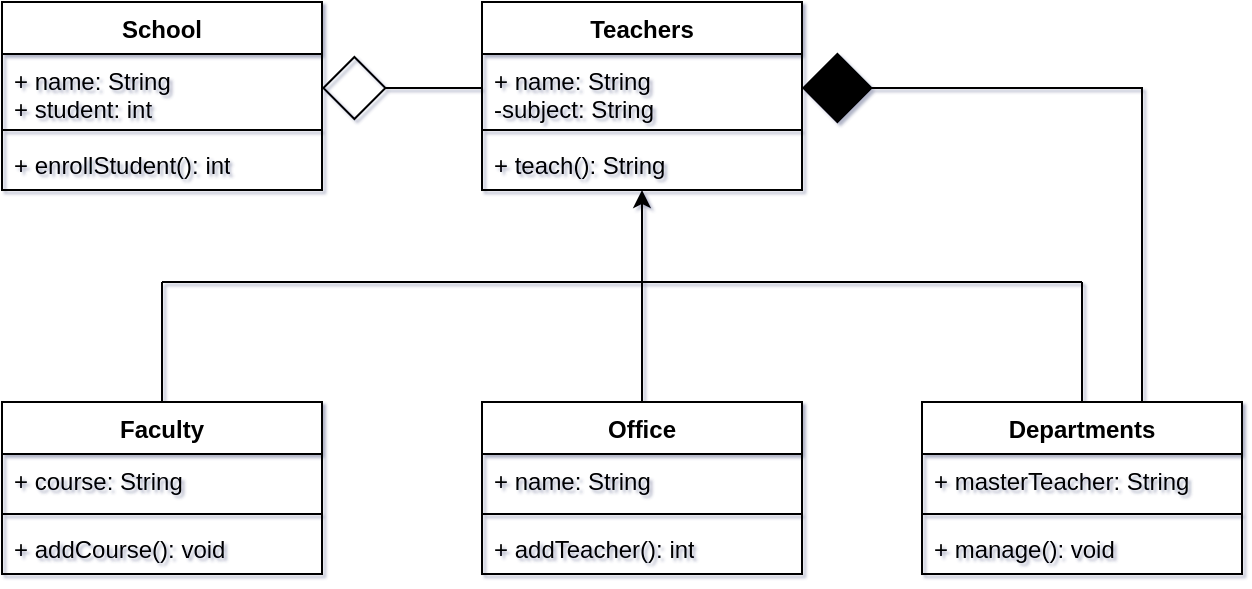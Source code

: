 <mxfile version="23.1.1" type="github">
  <diagram id="C5RBs43oDa-KdzZeNtuy" name="Page-1">
    <mxGraphModel dx="880" dy="434" grid="1" gridSize="10" guides="1" tooltips="1" connect="1" arrows="1" fold="1" page="1" pageScale="1" pageWidth="827" pageHeight="1169" math="0" shadow="1">
      <root>
        <mxCell id="WIyWlLk6GJQsqaUBKTNV-0" />
        <mxCell id="WIyWlLk6GJQsqaUBKTNV-1" parent="WIyWlLk6GJQsqaUBKTNV-0" />
        <mxCell id="KXSWKBKJNRcok36sXZji-11" value="School" style="swimlane;fontStyle=1;align=center;verticalAlign=top;childLayout=stackLayout;horizontal=1;startSize=26;horizontalStack=0;resizeParent=1;resizeParentMax=0;resizeLast=0;collapsible=1;marginBottom=0;whiteSpace=wrap;html=1;" vertex="1" parent="WIyWlLk6GJQsqaUBKTNV-1">
          <mxGeometry x="160" y="80" width="160" height="94" as="geometry" />
        </mxCell>
        <mxCell id="KXSWKBKJNRcok36sXZji-12" value="+ name: String&lt;br&gt;+ student: int&lt;br&gt;" style="text;strokeColor=none;fillColor=none;align=left;verticalAlign=top;spacingLeft=4;spacingRight=4;overflow=hidden;rotatable=0;points=[[0,0.5],[1,0.5]];portConstraint=eastwest;whiteSpace=wrap;html=1;" vertex="1" parent="KXSWKBKJNRcok36sXZji-11">
          <mxGeometry y="26" width="160" height="34" as="geometry" />
        </mxCell>
        <mxCell id="KXSWKBKJNRcok36sXZji-13" value="" style="line;strokeWidth=1;fillColor=none;align=left;verticalAlign=middle;spacingTop=-1;spacingLeft=3;spacingRight=3;rotatable=0;labelPosition=right;points=[];portConstraint=eastwest;strokeColor=inherit;" vertex="1" parent="KXSWKBKJNRcok36sXZji-11">
          <mxGeometry y="60" width="160" height="8" as="geometry" />
        </mxCell>
        <mxCell id="KXSWKBKJNRcok36sXZji-14" value="+ enrollStudent(): int" style="text;strokeColor=none;fillColor=none;align=left;verticalAlign=top;spacingLeft=4;spacingRight=4;overflow=hidden;rotatable=0;points=[[0,0.5],[1,0.5]];portConstraint=eastwest;whiteSpace=wrap;html=1;" vertex="1" parent="KXSWKBKJNRcok36sXZji-11">
          <mxGeometry y="68" width="160" height="26" as="geometry" />
        </mxCell>
        <mxCell id="KXSWKBKJNRcok36sXZji-72" style="edgeStyle=orthogonalEdgeStyle;rounded=0;orthogonalLoop=1;jettySize=auto;html=1;endArrow=diamond;endFill=1;endSize=33;" edge="1" parent="WIyWlLk6GJQsqaUBKTNV-1" source="KXSWKBKJNRcok36sXZji-29" target="KXSWKBKJNRcok36sXZji-34">
          <mxGeometry relative="1" as="geometry">
            <mxPoint x="700" y="120" as="targetPoint" />
            <Array as="points">
              <mxPoint x="730" y="123" />
            </Array>
          </mxGeometry>
        </mxCell>
        <mxCell id="KXSWKBKJNRcok36sXZji-29" value="Departments" style="swimlane;fontStyle=1;align=center;verticalAlign=top;childLayout=stackLayout;horizontal=1;startSize=26;horizontalStack=0;resizeParent=1;resizeParentMax=0;resizeLast=0;collapsible=1;marginBottom=0;whiteSpace=wrap;html=1;" vertex="1" parent="WIyWlLk6GJQsqaUBKTNV-1">
          <mxGeometry x="620" y="280" width="160" height="86" as="geometry" />
        </mxCell>
        <mxCell id="KXSWKBKJNRcok36sXZji-30" value="+ masterTeacher: String" style="text;strokeColor=none;fillColor=none;align=left;verticalAlign=top;spacingLeft=4;spacingRight=4;overflow=hidden;rotatable=0;points=[[0,0.5],[1,0.5]];portConstraint=eastwest;whiteSpace=wrap;html=1;" vertex="1" parent="KXSWKBKJNRcok36sXZji-29">
          <mxGeometry y="26" width="160" height="26" as="geometry" />
        </mxCell>
        <mxCell id="KXSWKBKJNRcok36sXZji-31" value="" style="line;strokeWidth=1;fillColor=none;align=left;verticalAlign=middle;spacingTop=-1;spacingLeft=3;spacingRight=3;rotatable=0;labelPosition=right;points=[];portConstraint=eastwest;strokeColor=inherit;" vertex="1" parent="KXSWKBKJNRcok36sXZji-29">
          <mxGeometry y="52" width="160" height="8" as="geometry" />
        </mxCell>
        <mxCell id="KXSWKBKJNRcok36sXZji-32" value="+ manage(): void" style="text;strokeColor=none;fillColor=none;align=left;verticalAlign=top;spacingLeft=4;spacingRight=4;overflow=hidden;rotatable=0;points=[[0,0.5],[1,0.5]];portConstraint=eastwest;whiteSpace=wrap;html=1;" vertex="1" parent="KXSWKBKJNRcok36sXZji-29">
          <mxGeometry y="60" width="160" height="26" as="geometry" />
        </mxCell>
        <mxCell id="KXSWKBKJNRcok36sXZji-33" value="Teachers" style="swimlane;fontStyle=1;align=center;verticalAlign=top;childLayout=stackLayout;horizontal=1;startSize=26;horizontalStack=0;resizeParent=1;resizeParentMax=0;resizeLast=0;collapsible=1;marginBottom=0;whiteSpace=wrap;html=1;" vertex="1" parent="WIyWlLk6GJQsqaUBKTNV-1">
          <mxGeometry x="400" y="80" width="160" height="94" as="geometry" />
        </mxCell>
        <mxCell id="KXSWKBKJNRcok36sXZji-34" value="+ name: String&lt;br&gt;-subject: String" style="text;strokeColor=none;fillColor=none;align=left;verticalAlign=top;spacingLeft=4;spacingRight=4;overflow=hidden;rotatable=0;points=[[0,0.5],[1,0.5]];portConstraint=eastwest;whiteSpace=wrap;html=1;" vertex="1" parent="KXSWKBKJNRcok36sXZji-33">
          <mxGeometry y="26" width="160" height="34" as="geometry" />
        </mxCell>
        <mxCell id="KXSWKBKJNRcok36sXZji-35" value="" style="line;strokeWidth=1;fillColor=none;align=left;verticalAlign=middle;spacingTop=-1;spacingLeft=3;spacingRight=3;rotatable=0;labelPosition=right;points=[];portConstraint=eastwest;strokeColor=inherit;" vertex="1" parent="KXSWKBKJNRcok36sXZji-33">
          <mxGeometry y="60" width="160" height="8" as="geometry" />
        </mxCell>
        <mxCell id="KXSWKBKJNRcok36sXZji-36" value="+ teach(): String" style="text;strokeColor=none;fillColor=none;align=left;verticalAlign=top;spacingLeft=4;spacingRight=4;overflow=hidden;rotatable=0;points=[[0,0.5],[1,0.5]];portConstraint=eastwest;whiteSpace=wrap;html=1;" vertex="1" parent="KXSWKBKJNRcok36sXZji-33">
          <mxGeometry y="68" width="160" height="26" as="geometry" />
        </mxCell>
        <mxCell id="KXSWKBKJNRcok36sXZji-58" style="edgeStyle=orthogonalEdgeStyle;rounded=0;orthogonalLoop=1;jettySize=auto;html=1;curved=0;strokeColor=none;" edge="1" parent="WIyWlLk6GJQsqaUBKTNV-1" source="KXSWKBKJNRcok36sXZji-37" target="KXSWKBKJNRcok36sXZji-33">
          <mxGeometry relative="1" as="geometry" />
        </mxCell>
        <mxCell id="KXSWKBKJNRcok36sXZji-37" value="Faculty" style="swimlane;fontStyle=1;align=center;verticalAlign=top;childLayout=stackLayout;horizontal=1;startSize=26;horizontalStack=0;resizeParent=1;resizeParentMax=0;resizeLast=0;collapsible=1;marginBottom=0;whiteSpace=wrap;html=1;" vertex="1" parent="WIyWlLk6GJQsqaUBKTNV-1">
          <mxGeometry x="160" y="280" width="160" height="86" as="geometry" />
        </mxCell>
        <mxCell id="KXSWKBKJNRcok36sXZji-38" value="+ course: String" style="text;strokeColor=none;fillColor=none;align=left;verticalAlign=top;spacingLeft=4;spacingRight=4;overflow=hidden;rotatable=0;points=[[0,0.5],[1,0.5]];portConstraint=eastwest;whiteSpace=wrap;html=1;" vertex="1" parent="KXSWKBKJNRcok36sXZji-37">
          <mxGeometry y="26" width="160" height="26" as="geometry" />
        </mxCell>
        <mxCell id="KXSWKBKJNRcok36sXZji-39" value="" style="line;strokeWidth=1;fillColor=none;align=left;verticalAlign=middle;spacingTop=-1;spacingLeft=3;spacingRight=3;rotatable=0;labelPosition=right;points=[];portConstraint=eastwest;strokeColor=inherit;" vertex="1" parent="KXSWKBKJNRcok36sXZji-37">
          <mxGeometry y="52" width="160" height="8" as="geometry" />
        </mxCell>
        <mxCell id="KXSWKBKJNRcok36sXZji-40" value="+ addCourse(): void" style="text;strokeColor=none;fillColor=none;align=left;verticalAlign=top;spacingLeft=4;spacingRight=4;overflow=hidden;rotatable=0;points=[[0,0.5],[1,0.5]];portConstraint=eastwest;whiteSpace=wrap;html=1;" vertex="1" parent="KXSWKBKJNRcok36sXZji-37">
          <mxGeometry y="60" width="160" height="26" as="geometry" />
        </mxCell>
        <mxCell id="KXSWKBKJNRcok36sXZji-57" style="edgeStyle=orthogonalEdgeStyle;rounded=0;orthogonalLoop=1;jettySize=auto;html=1;exitX=0.5;exitY=0;exitDx=0;exitDy=0;" edge="1" parent="WIyWlLk6GJQsqaUBKTNV-1" source="KXSWKBKJNRcok36sXZji-41" target="KXSWKBKJNRcok36sXZji-33">
          <mxGeometry relative="1" as="geometry" />
        </mxCell>
        <mxCell id="KXSWKBKJNRcok36sXZji-41" value="Office" style="swimlane;fontStyle=1;align=center;verticalAlign=top;childLayout=stackLayout;horizontal=1;startSize=26;horizontalStack=0;resizeParent=1;resizeParentMax=0;resizeLast=0;collapsible=1;marginBottom=0;whiteSpace=wrap;html=1;" vertex="1" parent="WIyWlLk6GJQsqaUBKTNV-1">
          <mxGeometry x="400" y="280" width="160" height="86" as="geometry" />
        </mxCell>
        <mxCell id="KXSWKBKJNRcok36sXZji-42" value="+ name: String" style="text;strokeColor=none;fillColor=none;align=left;verticalAlign=top;spacingLeft=4;spacingRight=4;overflow=hidden;rotatable=0;points=[[0,0.5],[1,0.5]];portConstraint=eastwest;whiteSpace=wrap;html=1;" vertex="1" parent="KXSWKBKJNRcok36sXZji-41">
          <mxGeometry y="26" width="160" height="26" as="geometry" />
        </mxCell>
        <mxCell id="KXSWKBKJNRcok36sXZji-43" value="" style="line;strokeWidth=1;fillColor=none;align=left;verticalAlign=middle;spacingTop=-1;spacingLeft=3;spacingRight=3;rotatable=0;labelPosition=right;points=[];portConstraint=eastwest;strokeColor=inherit;" vertex="1" parent="KXSWKBKJNRcok36sXZji-41">
          <mxGeometry y="52" width="160" height="8" as="geometry" />
        </mxCell>
        <mxCell id="KXSWKBKJNRcok36sXZji-44" value="+ addTeacher(): int" style="text;strokeColor=none;fillColor=none;align=left;verticalAlign=top;spacingLeft=4;spacingRight=4;overflow=hidden;rotatable=0;points=[[0,0.5],[1,0.5]];portConstraint=eastwest;whiteSpace=wrap;html=1;" vertex="1" parent="KXSWKBKJNRcok36sXZji-41">
          <mxGeometry y="60" width="160" height="26" as="geometry" />
        </mxCell>
        <mxCell id="KXSWKBKJNRcok36sXZji-51" style="edgeStyle=orthogonalEdgeStyle;rounded=0;orthogonalLoop=1;jettySize=auto;html=1;exitX=0;exitY=0.5;exitDx=0;exitDy=0;entryX=1;entryY=0.5;entryDx=0;entryDy=0;strokeWidth=1;endArrow=diamond;endFill=0;endSize=30;" edge="1" parent="WIyWlLk6GJQsqaUBKTNV-1" source="KXSWKBKJNRcok36sXZji-34" target="KXSWKBKJNRcok36sXZji-12">
          <mxGeometry relative="1" as="geometry" />
        </mxCell>
        <mxCell id="KXSWKBKJNRcok36sXZji-69" value="" style="endArrow=none;html=1;rounded=0;exitX=0.5;exitY=0;exitDx=0;exitDy=0;" edge="1" parent="WIyWlLk6GJQsqaUBKTNV-1" source="KXSWKBKJNRcok36sXZji-37">
          <mxGeometry width="50" height="50" relative="1" as="geometry">
            <mxPoint x="140" y="250" as="sourcePoint" />
            <mxPoint x="240" y="220" as="targetPoint" />
          </mxGeometry>
        </mxCell>
        <mxCell id="KXSWKBKJNRcok36sXZji-70" value="" style="endArrow=none;html=1;rounded=0;" edge="1" parent="WIyWlLk6GJQsqaUBKTNV-1">
          <mxGeometry width="50" height="50" relative="1" as="geometry">
            <mxPoint x="240" y="220" as="sourcePoint" />
            <mxPoint x="700" y="220" as="targetPoint" />
          </mxGeometry>
        </mxCell>
        <mxCell id="KXSWKBKJNRcok36sXZji-71" value="" style="endArrow=none;html=1;rounded=0;exitX=0.5;exitY=0;exitDx=0;exitDy=0;" edge="1" parent="WIyWlLk6GJQsqaUBKTNV-1" source="KXSWKBKJNRcok36sXZji-29">
          <mxGeometry width="50" height="50" relative="1" as="geometry">
            <mxPoint x="390" y="230" as="sourcePoint" />
            <mxPoint x="700" y="220" as="targetPoint" />
          </mxGeometry>
        </mxCell>
      </root>
    </mxGraphModel>
  </diagram>
</mxfile>
